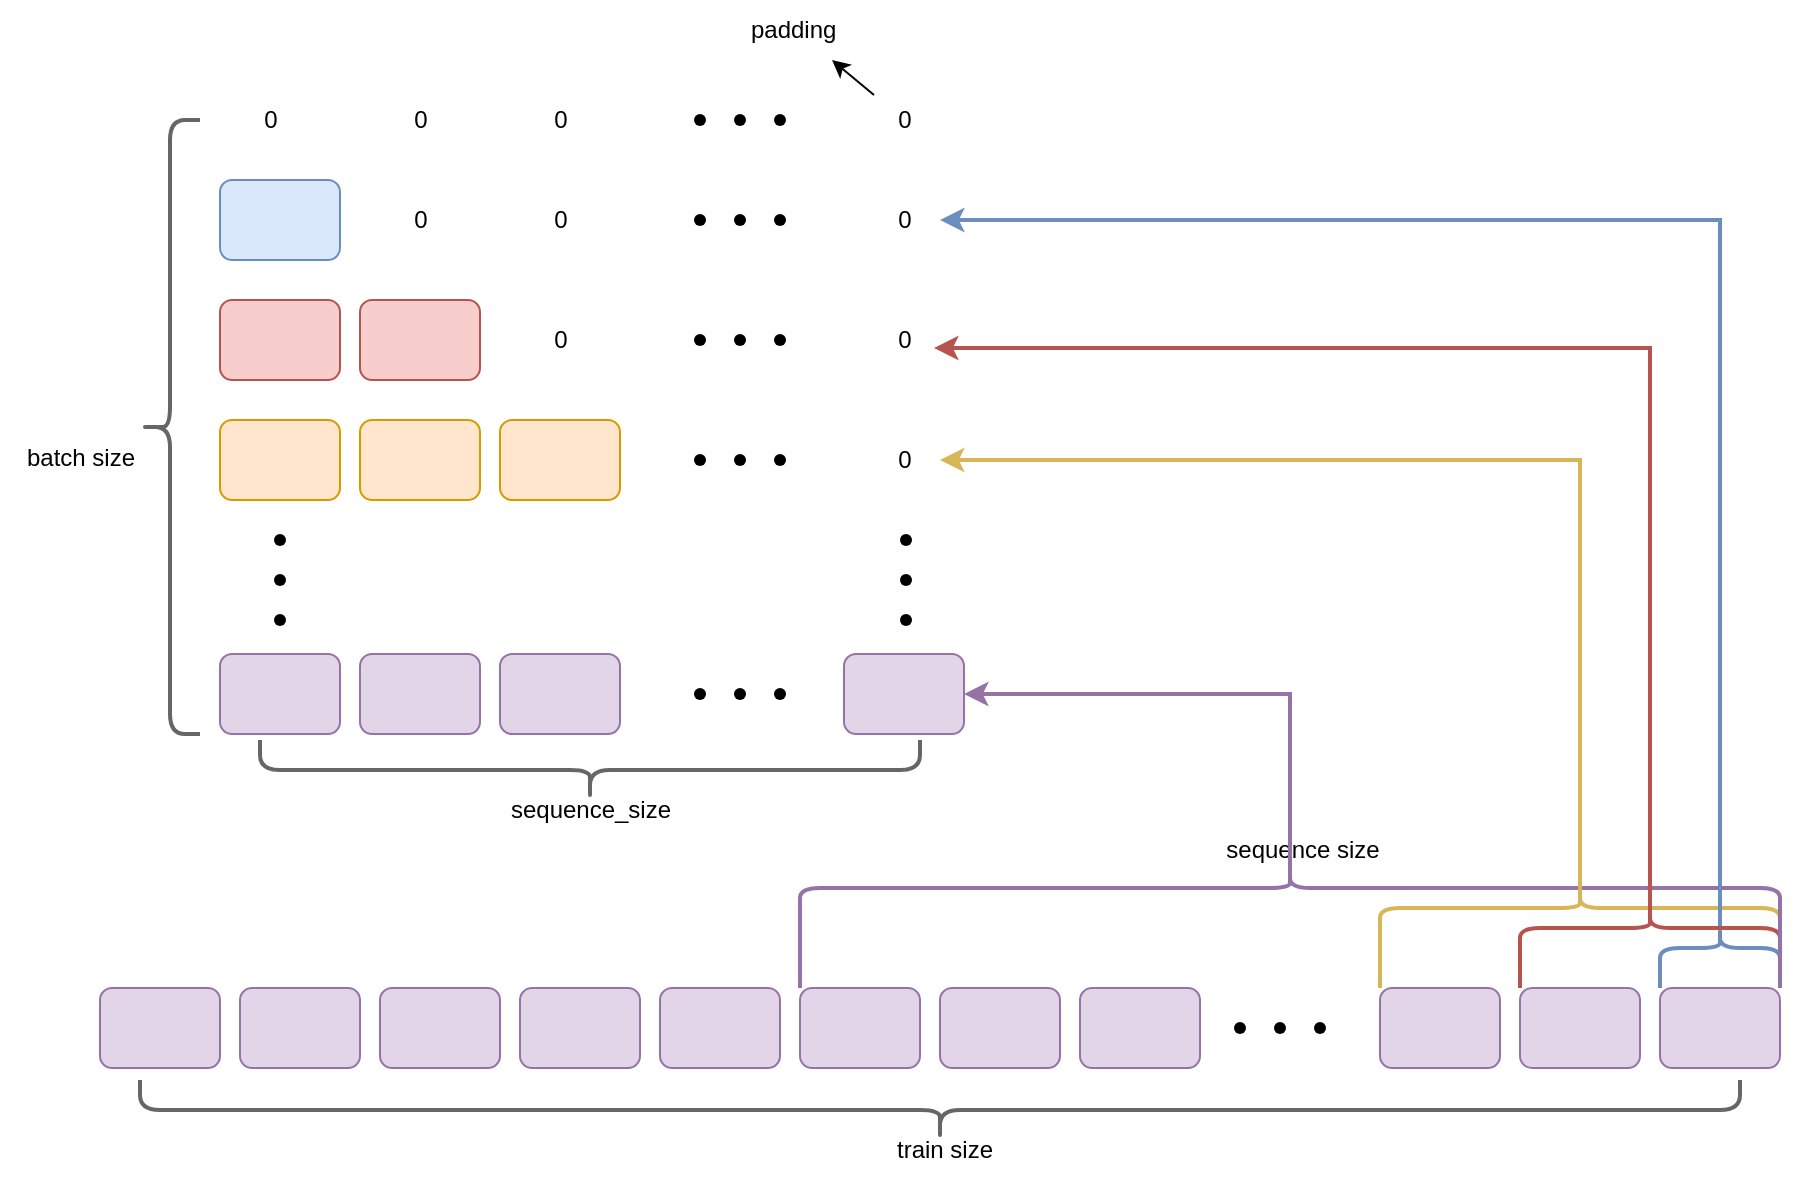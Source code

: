 <mxfile version="20.6.2" type="device"><diagram id="hoGLdyNcqnGEC0bs36z2" name="第 1 页"><mxGraphModel dx="1273" dy="897" grid="1" gridSize="10" guides="1" tooltips="1" connect="1" arrows="1" fold="1" page="1" pageScale="1" pageWidth="827" pageHeight="1169" math="0" shadow="0"><root><mxCell id="0"/><mxCell id="1" parent="0"/><mxCell id="KIA4V9uAdwi2Jqy8MgYo-3" value="" style="rounded=1;whiteSpace=wrap;html=1;fillColor=#e1d5e7;strokeColor=#9673a6;" parent="1" vertex="1"><mxGeometry x="80" y="644" width="60" height="40" as="geometry"/></mxCell><mxCell id="KIA4V9uAdwi2Jqy8MgYo-4" value="" style="rounded=1;whiteSpace=wrap;html=1;fillColor=#e1d5e7;strokeColor=#9673a6;" parent="1" vertex="1"><mxGeometry x="150" y="644" width="60" height="40" as="geometry"/></mxCell><mxCell id="KIA4V9uAdwi2Jqy8MgYo-5" value="" style="rounded=1;whiteSpace=wrap;html=1;fillColor=#e1d5e7;strokeColor=#9673a6;" parent="1" vertex="1"><mxGeometry x="220" y="644" width="60" height="40" as="geometry"/></mxCell><mxCell id="KIA4V9uAdwi2Jqy8MgYo-6" value="" style="rounded=1;whiteSpace=wrap;html=1;fillColor=#e1d5e7;strokeColor=#9673a6;" parent="1" vertex="1"><mxGeometry x="290" y="644" width="60" height="40" as="geometry"/></mxCell><mxCell id="KIA4V9uAdwi2Jqy8MgYo-7" value="" style="rounded=1;whiteSpace=wrap;html=1;fillColor=#e1d5e7;strokeColor=#9673a6;" parent="1" vertex="1"><mxGeometry x="360" y="644" width="60" height="40" as="geometry"/></mxCell><mxCell id="KIA4V9uAdwi2Jqy8MgYo-8" value="" style="rounded=1;whiteSpace=wrap;html=1;fillColor=#e1d5e7;strokeColor=#9673a6;" parent="1" vertex="1"><mxGeometry x="430" y="644" width="60" height="40" as="geometry"/></mxCell><mxCell id="KIA4V9uAdwi2Jqy8MgYo-9" value="" style="rounded=1;whiteSpace=wrap;html=1;fillColor=#e1d5e7;strokeColor=#9673a6;" parent="1" vertex="1"><mxGeometry x="500" y="644" width="60" height="40" as="geometry"/></mxCell><mxCell id="KIA4V9uAdwi2Jqy8MgYo-10" value="" style="rounded=1;whiteSpace=wrap;html=1;fillColor=#e1d5e7;strokeColor=#9673a6;" parent="1" vertex="1"><mxGeometry x="570" y="644" width="60" height="40" as="geometry"/></mxCell><mxCell id="KIA4V9uAdwi2Jqy8MgYo-11" value="" style="rounded=1;whiteSpace=wrap;html=1;fillColor=#e1d5e7;strokeColor=#9673a6;" parent="1" vertex="1"><mxGeometry x="720" y="644" width="60" height="40" as="geometry"/></mxCell><mxCell id="KIA4V9uAdwi2Jqy8MgYo-12" value="" style="rounded=1;whiteSpace=wrap;html=1;fillColor=#e1d5e7;strokeColor=#9673a6;" parent="1" vertex="1"><mxGeometry x="790" y="644" width="60" height="40" as="geometry"/></mxCell><mxCell id="KIA4V9uAdwi2Jqy8MgYo-13" value="" style="rounded=1;whiteSpace=wrap;html=1;fillColor=#e1d5e7;strokeColor=#9673a6;" parent="1" vertex="1"><mxGeometry x="860" y="644" width="60" height="40" as="geometry"/></mxCell><mxCell id="KIA4V9uAdwi2Jqy8MgYo-14" value="" style="shape=waypoint;sketch=0;size=6;pointerEvents=1;points=[];fillColor=none;resizable=0;rotatable=0;perimeter=centerPerimeter;snapToPoint=1;" parent="1" vertex="1"><mxGeometry x="630" y="644" width="40" height="40" as="geometry"/></mxCell><mxCell id="KIA4V9uAdwi2Jqy8MgYo-15" value="" style="shape=waypoint;sketch=0;size=6;pointerEvents=1;points=[];fillColor=none;resizable=0;rotatable=0;perimeter=centerPerimeter;snapToPoint=1;" parent="1" vertex="1"><mxGeometry x="650" y="644" width="40" height="40" as="geometry"/></mxCell><mxCell id="KIA4V9uAdwi2Jqy8MgYo-16" value="" style="shape=waypoint;sketch=0;size=6;pointerEvents=1;points=[];fillColor=none;resizable=0;rotatable=0;perimeter=centerPerimeter;snapToPoint=1;" parent="1" vertex="1"><mxGeometry x="670" y="644" width="40" height="40" as="geometry"/></mxCell><mxCell id="KIA4V9uAdwi2Jqy8MgYo-18" value="" style="shape=curlyBracket;whiteSpace=wrap;html=1;rounded=1;flipH=1;labelPosition=right;verticalLabelPosition=middle;align=left;verticalAlign=middle;direction=north;fillColor=#dae8fc;strokeColor=#6c8ebf;strokeWidth=2;flipV=1;" parent="1" vertex="1"><mxGeometry x="860" y="614" width="60" height="20" as="geometry"/></mxCell><mxCell id="KIA4V9uAdwi2Jqy8MgYo-21" value="" style="shape=curlyBracket;whiteSpace=wrap;html=1;rounded=1;flipH=1;labelPosition=right;verticalLabelPosition=middle;align=left;verticalAlign=middle;direction=north;fillColor=#fff2cc;strokeColor=#d6b656;strokeWidth=2;flipV=1;" parent="1" vertex="1"><mxGeometry x="720" y="594" width="200" height="20" as="geometry"/></mxCell><mxCell id="KIA4V9uAdwi2Jqy8MgYo-23" value="sequence size" style="text;html=1;align=center;verticalAlign=middle;resizable=0;points=[];autosize=1;strokeColor=none;fillColor=none;" parent="1" vertex="1"><mxGeometry x="631" y="560" width="100" height="30" as="geometry"/></mxCell><mxCell id="KIA4V9uAdwi2Jqy8MgYo-26" value="" style="line;strokeWidth=2;direction=south;html=1;fillColor=#fff2cc;strokeColor=#d6b656;" parent="1" vertex="1"><mxGeometry x="715" y="614" width="10" height="30" as="geometry"/></mxCell><mxCell id="KIA4V9uAdwi2Jqy8MgYo-27" value="" style="line;strokeWidth=2;direction=south;html=1;fillColor=#fff2cc;strokeColor=#d6b656;" parent="1" vertex="1"><mxGeometry x="915" y="614" width="10" height="30" as="geometry"/></mxCell><mxCell id="KIA4V9uAdwi2Jqy8MgYo-30" value="" style="line;strokeWidth=2;direction=south;html=1;fillColor=#dae8fc;strokeColor=#6c8ebf;" parent="1" vertex="1"><mxGeometry x="855" y="634" width="10" height="10" as="geometry"/></mxCell><mxCell id="KIA4V9uAdwi2Jqy8MgYo-31" value="" style="group" parent="1" vertex="1" connectable="0"><mxGeometry x="785" y="604" width="140" height="40" as="geometry"/></mxCell><mxCell id="KIA4V9uAdwi2Jqy8MgYo-20" value="" style="shape=curlyBracket;whiteSpace=wrap;html=1;rounded=1;flipH=1;labelPosition=right;verticalLabelPosition=middle;align=left;verticalAlign=middle;direction=north;fillColor=#f8cecc;strokeColor=#b85450;strokeWidth=2;flipV=1;" parent="KIA4V9uAdwi2Jqy8MgYo-31" vertex="1"><mxGeometry x="5" width="130" height="20" as="geometry"/></mxCell><mxCell id="KIA4V9uAdwi2Jqy8MgYo-28" value="" style="line;strokeWidth=2;direction=south;html=1;fillColor=#f8cecc;strokeColor=#b85450;" parent="KIA4V9uAdwi2Jqy8MgYo-31" vertex="1"><mxGeometry y="20" width="10" height="20" as="geometry"/></mxCell><mxCell id="KIA4V9uAdwi2Jqy8MgYo-29" value="" style="line;strokeWidth=2;direction=south;html=1;fillColor=#f8cecc;strokeColor=#b85450;" parent="KIA4V9uAdwi2Jqy8MgYo-31" vertex="1"><mxGeometry x="130" y="20" width="10" height="20" as="geometry"/></mxCell><mxCell id="KIA4V9uAdwi2Jqy8MgYo-84" value="" style="rounded=1;whiteSpace=wrap;html=1;fillColor=#dae8fc;strokeColor=#6c8ebf;" parent="1" vertex="1"><mxGeometry x="140" y="240" width="60" height="40" as="geometry"/></mxCell><mxCell id="KIA4V9uAdwi2Jqy8MgYo-85" value="" style="rounded=1;whiteSpace=wrap;html=1;fillColor=#f8cecc;strokeColor=#b85450;" parent="1" vertex="1"><mxGeometry x="140" y="300" width="60" height="40" as="geometry"/></mxCell><mxCell id="KIA4V9uAdwi2Jqy8MgYo-86" value="" style="rounded=1;whiteSpace=wrap;html=1;fillColor=#f8cecc;strokeColor=#b85450;" parent="1" vertex="1"><mxGeometry x="210" y="300" width="60" height="40" as="geometry"/></mxCell><mxCell id="KIA4V9uAdwi2Jqy8MgYo-87" value="" style="rounded=1;whiteSpace=wrap;html=1;fillColor=#ffe6cc;strokeColor=#d79b00;" parent="1" vertex="1"><mxGeometry x="140" y="360" width="60" height="40" as="geometry"/></mxCell><mxCell id="KIA4V9uAdwi2Jqy8MgYo-88" value="" style="rounded=1;whiteSpace=wrap;html=1;fillColor=#ffe6cc;strokeColor=#d79b00;" parent="1" vertex="1"><mxGeometry x="210" y="360" width="60" height="40" as="geometry"/></mxCell><mxCell id="KIA4V9uAdwi2Jqy8MgYo-89" value="" style="rounded=1;whiteSpace=wrap;html=1;fillColor=#ffe6cc;strokeColor=#d79b00;" parent="1" vertex="1"><mxGeometry x="280" y="360" width="60" height="40" as="geometry"/></mxCell><mxCell id="KIA4V9uAdwi2Jqy8MgYo-90" value="" style="rounded=1;whiteSpace=wrap;html=1;fillColor=#e1d5e7;strokeColor=#9673a6;" parent="1" vertex="1"><mxGeometry x="140" y="477" width="60" height="40" as="geometry"/></mxCell><mxCell id="KIA4V9uAdwi2Jqy8MgYo-91" value="" style="rounded=1;whiteSpace=wrap;html=1;fillColor=#e1d5e7;strokeColor=#9673a6;" parent="1" vertex="1"><mxGeometry x="210" y="477" width="60" height="40" as="geometry"/></mxCell><mxCell id="KIA4V9uAdwi2Jqy8MgYo-92" value="" style="rounded=1;whiteSpace=wrap;html=1;fillColor=#e1d5e7;strokeColor=#9673a6;" parent="1" vertex="1"><mxGeometry x="280" y="477" width="60" height="40" as="geometry"/></mxCell><mxCell id="KIA4V9uAdwi2Jqy8MgYo-93" value="" style="shape=waypoint;sketch=0;size=6;pointerEvents=1;points=[];fillColor=none;resizable=0;rotatable=0;perimeter=centerPerimeter;snapToPoint=1;" parent="1" vertex="1"><mxGeometry x="150" y="400" width="40" height="40" as="geometry"/></mxCell><mxCell id="KIA4V9uAdwi2Jqy8MgYo-94" value="" style="shape=waypoint;sketch=0;size=6;pointerEvents=1;points=[];fillColor=none;resizable=0;rotatable=0;perimeter=centerPerimeter;snapToPoint=1;" parent="1" vertex="1"><mxGeometry x="150" y="420" width="40" height="40" as="geometry"/></mxCell><mxCell id="KIA4V9uAdwi2Jqy8MgYo-95" value="" style="shape=waypoint;sketch=0;size=6;pointerEvents=1;points=[];fillColor=none;resizable=0;rotatable=0;perimeter=centerPerimeter;snapToPoint=1;" parent="1" vertex="1"><mxGeometry x="150" y="440" width="40" height="40" as="geometry"/></mxCell><mxCell id="KIA4V9uAdwi2Jqy8MgYo-96" value="" style="shape=waypoint;sketch=0;size=6;pointerEvents=1;points=[];fillColor=none;resizable=0;rotatable=0;perimeter=centerPerimeter;snapToPoint=1;" parent="1" vertex="1"><mxGeometry x="360" y="477" width="40" height="40" as="geometry"/></mxCell><mxCell id="KIA4V9uAdwi2Jqy8MgYo-97" value="" style="shape=waypoint;sketch=0;size=6;pointerEvents=1;points=[];fillColor=none;resizable=0;rotatable=0;perimeter=centerPerimeter;snapToPoint=1;" parent="1" vertex="1"><mxGeometry x="380" y="477" width="40" height="40" as="geometry"/></mxCell><mxCell id="KIA4V9uAdwi2Jqy8MgYo-98" value="" style="shape=waypoint;sketch=0;size=6;pointerEvents=1;points=[];fillColor=none;resizable=0;rotatable=0;perimeter=centerPerimeter;snapToPoint=1;" parent="1" vertex="1"><mxGeometry x="400" y="477" width="40" height="40" as="geometry"/></mxCell><mxCell id="KIA4V9uAdwi2Jqy8MgYo-99" value="" style="rounded=1;whiteSpace=wrap;html=1;fillColor=#e1d5e7;strokeColor=#9673a6;" parent="1" vertex="1"><mxGeometry x="452" y="477" width="60" height="40" as="geometry"/></mxCell><mxCell id="KIA4V9uAdwi2Jqy8MgYo-100" value="" style="shape=curlyBracket;whiteSpace=wrap;html=1;rounded=1;flipH=1;labelPosition=right;verticalLabelPosition=middle;align=left;verticalAlign=middle;direction=north;fillColor=#f5f5f5;strokeColor=#666666;strokeWidth=2;fontColor=#333333;" parent="1" vertex="1"><mxGeometry x="160" y="520" width="330" height="30" as="geometry"/></mxCell><mxCell id="KIA4V9uAdwi2Jqy8MgYo-101" value="0" style="text;html=1;align=center;verticalAlign=middle;resizable=0;points=[];autosize=1;strokeColor=none;fillColor=none;" parent="1" vertex="1"><mxGeometry x="225" y="245" width="30" height="30" as="geometry"/></mxCell><mxCell id="KIA4V9uAdwi2Jqy8MgYo-102" value="0" style="text;html=1;align=center;verticalAlign=middle;resizable=0;points=[];autosize=1;strokeColor=none;fillColor=none;" parent="1" vertex="1"><mxGeometry x="295" y="245" width="30" height="30" as="geometry"/></mxCell><mxCell id="KIA4V9uAdwi2Jqy8MgYo-103" value="0" style="text;html=1;align=center;verticalAlign=middle;resizable=0;points=[];autosize=1;strokeColor=none;fillColor=none;" parent="1" vertex="1"><mxGeometry x="295" y="305" width="30" height="30" as="geometry"/></mxCell><mxCell id="KIA4V9uAdwi2Jqy8MgYo-104" value="0" style="text;html=1;align=center;verticalAlign=middle;resizable=0;points=[];autosize=1;strokeColor=none;fillColor=none;" parent="1" vertex="1"><mxGeometry x="467" y="245" width="30" height="30" as="geometry"/></mxCell><mxCell id="KIA4V9uAdwi2Jqy8MgYo-105" value="0" style="text;html=1;align=center;verticalAlign=middle;resizable=0;points=[];autosize=1;strokeColor=none;fillColor=none;" parent="1" vertex="1"><mxGeometry x="467" y="305" width="30" height="30" as="geometry"/></mxCell><mxCell id="KIA4V9uAdwi2Jqy8MgYo-106" value="0" style="text;html=1;align=center;verticalAlign=middle;resizable=0;points=[];autosize=1;strokeColor=none;fillColor=none;" parent="1" vertex="1"><mxGeometry x="467" y="365" width="30" height="30" as="geometry"/></mxCell><mxCell id="KIA4V9uAdwi2Jqy8MgYo-107" value="" style="shape=waypoint;sketch=0;size=6;pointerEvents=1;points=[];fillColor=none;resizable=0;rotatable=0;perimeter=centerPerimeter;snapToPoint=1;" parent="1" vertex="1"><mxGeometry x="360" y="360" width="40" height="40" as="geometry"/></mxCell><mxCell id="KIA4V9uAdwi2Jqy8MgYo-108" value="" style="shape=waypoint;sketch=0;size=6;pointerEvents=1;points=[];fillColor=none;resizable=0;rotatable=0;perimeter=centerPerimeter;snapToPoint=1;" parent="1" vertex="1"><mxGeometry x="380" y="360" width="40" height="40" as="geometry"/></mxCell><mxCell id="KIA4V9uAdwi2Jqy8MgYo-109" value="" style="shape=waypoint;sketch=0;size=6;pointerEvents=1;points=[];fillColor=none;resizable=0;rotatable=0;perimeter=centerPerimeter;snapToPoint=1;" parent="1" vertex="1"><mxGeometry x="400" y="360" width="40" height="40" as="geometry"/></mxCell><mxCell id="KIA4V9uAdwi2Jqy8MgYo-110" value="" style="shape=waypoint;sketch=0;size=6;pointerEvents=1;points=[];fillColor=none;resizable=0;rotatable=0;perimeter=centerPerimeter;snapToPoint=1;" parent="1" vertex="1"><mxGeometry x="360" y="300" width="40" height="40" as="geometry"/></mxCell><mxCell id="KIA4V9uAdwi2Jqy8MgYo-111" value="" style="shape=waypoint;sketch=0;size=6;pointerEvents=1;points=[];fillColor=none;resizable=0;rotatable=0;perimeter=centerPerimeter;snapToPoint=1;" parent="1" vertex="1"><mxGeometry x="380" y="300" width="40" height="40" as="geometry"/></mxCell><mxCell id="KIA4V9uAdwi2Jqy8MgYo-112" value="" style="shape=waypoint;sketch=0;size=6;pointerEvents=1;points=[];fillColor=none;resizable=0;rotatable=0;perimeter=centerPerimeter;snapToPoint=1;" parent="1" vertex="1"><mxGeometry x="400" y="300" width="40" height="40" as="geometry"/></mxCell><mxCell id="KIA4V9uAdwi2Jqy8MgYo-113" value="" style="shape=waypoint;sketch=0;size=6;pointerEvents=1;points=[];fillColor=none;resizable=0;rotatable=0;perimeter=centerPerimeter;snapToPoint=1;" parent="1" vertex="1"><mxGeometry x="360" y="240" width="40" height="40" as="geometry"/></mxCell><mxCell id="KIA4V9uAdwi2Jqy8MgYo-114" value="" style="shape=waypoint;sketch=0;size=6;pointerEvents=1;points=[];fillColor=none;resizable=0;rotatable=0;perimeter=centerPerimeter;snapToPoint=1;" parent="1" vertex="1"><mxGeometry x="380" y="240" width="40" height="40" as="geometry"/></mxCell><mxCell id="KIA4V9uAdwi2Jqy8MgYo-115" value="" style="shape=waypoint;sketch=0;size=6;pointerEvents=1;points=[];fillColor=none;resizable=0;rotatable=0;perimeter=centerPerimeter;snapToPoint=1;" parent="1" vertex="1"><mxGeometry x="400" y="240" width="40" height="40" as="geometry"/></mxCell><mxCell id="KIA4V9uAdwi2Jqy8MgYo-116" value="" style="shape=waypoint;sketch=0;size=6;pointerEvents=1;points=[];fillColor=none;resizable=0;rotatable=0;perimeter=centerPerimeter;snapToPoint=1;" parent="1" vertex="1"><mxGeometry x="463" y="400" width="40" height="40" as="geometry"/></mxCell><mxCell id="KIA4V9uAdwi2Jqy8MgYo-117" value="" style="shape=waypoint;sketch=0;size=6;pointerEvents=1;points=[];fillColor=none;resizable=0;rotatable=0;perimeter=centerPerimeter;snapToPoint=1;" parent="1" vertex="1"><mxGeometry x="463" y="420" width="40" height="40" as="geometry"/></mxCell><mxCell id="KIA4V9uAdwi2Jqy8MgYo-118" value="" style="shape=waypoint;sketch=0;size=6;pointerEvents=1;points=[];fillColor=none;resizable=0;rotatable=0;perimeter=centerPerimeter;snapToPoint=1;" parent="1" vertex="1"><mxGeometry x="463" y="440" width="40" height="40" as="geometry"/></mxCell><mxCell id="KIA4V9uAdwi2Jqy8MgYo-119" value="" style="shape=curlyBracket;whiteSpace=wrap;html=1;rounded=1;flipH=1;labelPosition=right;verticalLabelPosition=middle;align=left;verticalAlign=middle;direction=west;fillColor=#f5f5f5;strokeColor=#666666;strokeWidth=2;fontColor=#333333;" parent="1" vertex="1"><mxGeometry x="100" y="210" width="30" height="307" as="geometry"/></mxCell><mxCell id="KIA4V9uAdwi2Jqy8MgYo-120" value="batch size" style="text;html=1;align=center;verticalAlign=middle;resizable=0;points=[];autosize=1;strokeColor=none;fillColor=none;" parent="1" vertex="1"><mxGeometry x="30" y="363.5" width="80" height="30" as="geometry"/></mxCell><mxCell id="KIA4V9uAdwi2Jqy8MgYo-121" value="sequence_size" style="text;html=1;align=center;verticalAlign=middle;resizable=0;points=[];autosize=1;strokeColor=none;fillColor=none;" parent="1" vertex="1"><mxGeometry x="275" y="540" width="100" height="30" as="geometry"/></mxCell><mxCell id="KIA4V9uAdwi2Jqy8MgYo-122" value="padding&amp;nbsp;" style="text;html=1;align=center;verticalAlign=middle;resizable=0;points=[];autosize=1;strokeColor=none;fillColor=none;" parent="1" vertex="1"><mxGeometry x="393" y="150" width="70" height="30" as="geometry"/></mxCell><mxCell id="KIA4V9uAdwi2Jqy8MgYo-123" value="0" style="text;html=1;align=center;verticalAlign=middle;resizable=0;points=[];autosize=1;strokeColor=none;fillColor=none;" parent="1" vertex="1"><mxGeometry x="225" y="195" width="30" height="30" as="geometry"/></mxCell><mxCell id="KIA4V9uAdwi2Jqy8MgYo-124" value="0" style="text;html=1;align=center;verticalAlign=middle;resizable=0;points=[];autosize=1;strokeColor=none;fillColor=none;" parent="1" vertex="1"><mxGeometry x="295" y="195" width="30" height="30" as="geometry"/></mxCell><mxCell id="KIA4V9uAdwi2Jqy8MgYo-125" value="0" style="text;html=1;align=center;verticalAlign=middle;resizable=0;points=[];autosize=1;strokeColor=none;fillColor=none;" parent="1" vertex="1"><mxGeometry x="467" y="195" width="30" height="30" as="geometry"/></mxCell><mxCell id="KIA4V9uAdwi2Jqy8MgYo-126" value="" style="shape=waypoint;sketch=0;size=6;pointerEvents=1;points=[];fillColor=none;resizable=0;rotatable=0;perimeter=centerPerimeter;snapToPoint=1;" parent="1" vertex="1"><mxGeometry x="360" y="190" width="40" height="40" as="geometry"/></mxCell><mxCell id="KIA4V9uAdwi2Jqy8MgYo-127" value="" style="shape=waypoint;sketch=0;size=6;pointerEvents=1;points=[];fillColor=none;resizable=0;rotatable=0;perimeter=centerPerimeter;snapToPoint=1;" parent="1" vertex="1"><mxGeometry x="380" y="190" width="40" height="40" as="geometry"/></mxCell><mxCell id="KIA4V9uAdwi2Jqy8MgYo-128" value="" style="shape=waypoint;sketch=0;size=6;pointerEvents=1;points=[];fillColor=none;resizable=0;rotatable=0;perimeter=centerPerimeter;snapToPoint=1;" parent="1" vertex="1"><mxGeometry x="400" y="190" width="40" height="40" as="geometry"/></mxCell><mxCell id="KIA4V9uAdwi2Jqy8MgYo-129" value="0" style="text;html=1;align=center;verticalAlign=middle;resizable=0;points=[];autosize=1;strokeColor=none;fillColor=none;" parent="1" vertex="1"><mxGeometry x="150" y="195" width="30" height="30" as="geometry"/></mxCell><mxCell id="KIA4V9uAdwi2Jqy8MgYo-130" value="" style="endArrow=classic;html=1;rounded=0;" parent="1" source="KIA4V9uAdwi2Jqy8MgYo-125" target="KIA4V9uAdwi2Jqy8MgYo-122" edge="1"><mxGeometry width="50" height="50" relative="1" as="geometry"><mxPoint x="480" y="220" as="sourcePoint"/><mxPoint x="530" y="170" as="targetPoint"/></mxGeometry></mxCell><mxCell id="KIA4V9uAdwi2Jqy8MgYo-131" style="edgeStyle=orthogonalEdgeStyle;rounded=0;orthogonalLoop=1;jettySize=auto;html=1;exitX=0.1;exitY=0.5;exitDx=0;exitDy=0;exitPerimeter=0;entryX=1;entryY=0.5;entryDx=0;entryDy=0;fillColor=#e1d5e7;strokeColor=#9673a6;strokeWidth=2;" parent="1" source="KIA4V9uAdwi2Jqy8MgYo-22" target="KIA4V9uAdwi2Jqy8MgYo-99" edge="1"><mxGeometry relative="1" as="geometry"/></mxCell><mxCell id="KIA4V9uAdwi2Jqy8MgYo-32" value="" style="line;strokeWidth=2;direction=south;html=1;fillColor=#e1d5e7;strokeColor=#9673a6;" parent="1" vertex="1"><mxGeometry x="915" y="604" width="10" height="40" as="geometry"/></mxCell><mxCell id="KIA4V9uAdwi2Jqy8MgYo-35" value="" style="group" parent="1" vertex="1" connectable="0"><mxGeometry x="425" y="584" width="495" height="60" as="geometry"/></mxCell><mxCell id="KIA4V9uAdwi2Jqy8MgYo-22" value="" style="shape=curlyBracket;whiteSpace=wrap;html=1;rounded=1;flipH=1;labelPosition=right;verticalLabelPosition=middle;align=left;verticalAlign=middle;direction=north;fillColor=#e1d5e7;strokeColor=#9673a6;strokeWidth=2;flipV=1;" parent="KIA4V9uAdwi2Jqy8MgYo-35" vertex="1"><mxGeometry x="5" width="490" height="20" as="geometry"/></mxCell><mxCell id="KIA4V9uAdwi2Jqy8MgYo-34" value="" style="line;strokeWidth=2;direction=south;html=1;fillColor=#e1d5e7;strokeColor=#9673a6;" parent="KIA4V9uAdwi2Jqy8MgYo-35" vertex="1"><mxGeometry y="20" width="10" height="40" as="geometry"/></mxCell><mxCell id="KIA4V9uAdwi2Jqy8MgYo-136" style="edgeStyle=orthogonalEdgeStyle;rounded=0;orthogonalLoop=1;jettySize=auto;html=1;fillColor=#fff2cc;strokeColor=#d6b656;strokeWidth=2;" parent="1" edge="1"><mxGeometry relative="1" as="geometry"><mxPoint x="820" y="596" as="sourcePoint"/><mxPoint x="500" y="380" as="targetPoint"/><Array as="points"><mxPoint x="820" y="380"/></Array></mxGeometry></mxCell><mxCell id="KIA4V9uAdwi2Jqy8MgYo-137" style="edgeStyle=orthogonalEdgeStyle;rounded=0;orthogonalLoop=1;jettySize=auto;html=1;fillColor=#f8cecc;strokeColor=#b85450;strokeWidth=2;exitX=0.1;exitY=0.5;exitDx=0;exitDy=0;exitPerimeter=0;" parent="1" source="KIA4V9uAdwi2Jqy8MgYo-20" edge="1"><mxGeometry relative="1" as="geometry"><mxPoint x="817" y="540" as="sourcePoint"/><mxPoint x="497.0" y="324" as="targetPoint"/><Array as="points"><mxPoint x="855" y="324"/></Array></mxGeometry></mxCell><mxCell id="KIA4V9uAdwi2Jqy8MgYo-138" style="edgeStyle=orthogonalEdgeStyle;rounded=0;orthogonalLoop=1;jettySize=auto;html=1;fillColor=#dae8fc;strokeColor=#6c8ebf;strokeWidth=2;" parent="1" edge="1"><mxGeometry relative="1" as="geometry"><mxPoint x="890" y="613" as="sourcePoint"/><mxPoint x="500" y="260" as="targetPoint"/><Array as="points"><mxPoint x="890" y="260"/><mxPoint x="500" y="260"/></Array></mxGeometry></mxCell><mxCell id="KIA4V9uAdwi2Jqy8MgYo-139" value="" style="shape=curlyBracket;whiteSpace=wrap;html=1;rounded=1;flipH=1;labelPosition=right;verticalLabelPosition=middle;align=left;verticalAlign=middle;direction=north;fillColor=#f5f5f5;strokeColor=#666666;strokeWidth=2;fontColor=#333333;" parent="1" vertex="1"><mxGeometry x="100" y="690" width="800" height="30" as="geometry"/></mxCell><mxCell id="KIA4V9uAdwi2Jqy8MgYo-140" value="train size" style="text;html=1;align=center;verticalAlign=middle;resizable=0;points=[];autosize=1;strokeColor=none;fillColor=none;" parent="1" vertex="1"><mxGeometry x="467" y="710" width="70" height="30" as="geometry"/></mxCell></root></mxGraphModel></diagram></mxfile>